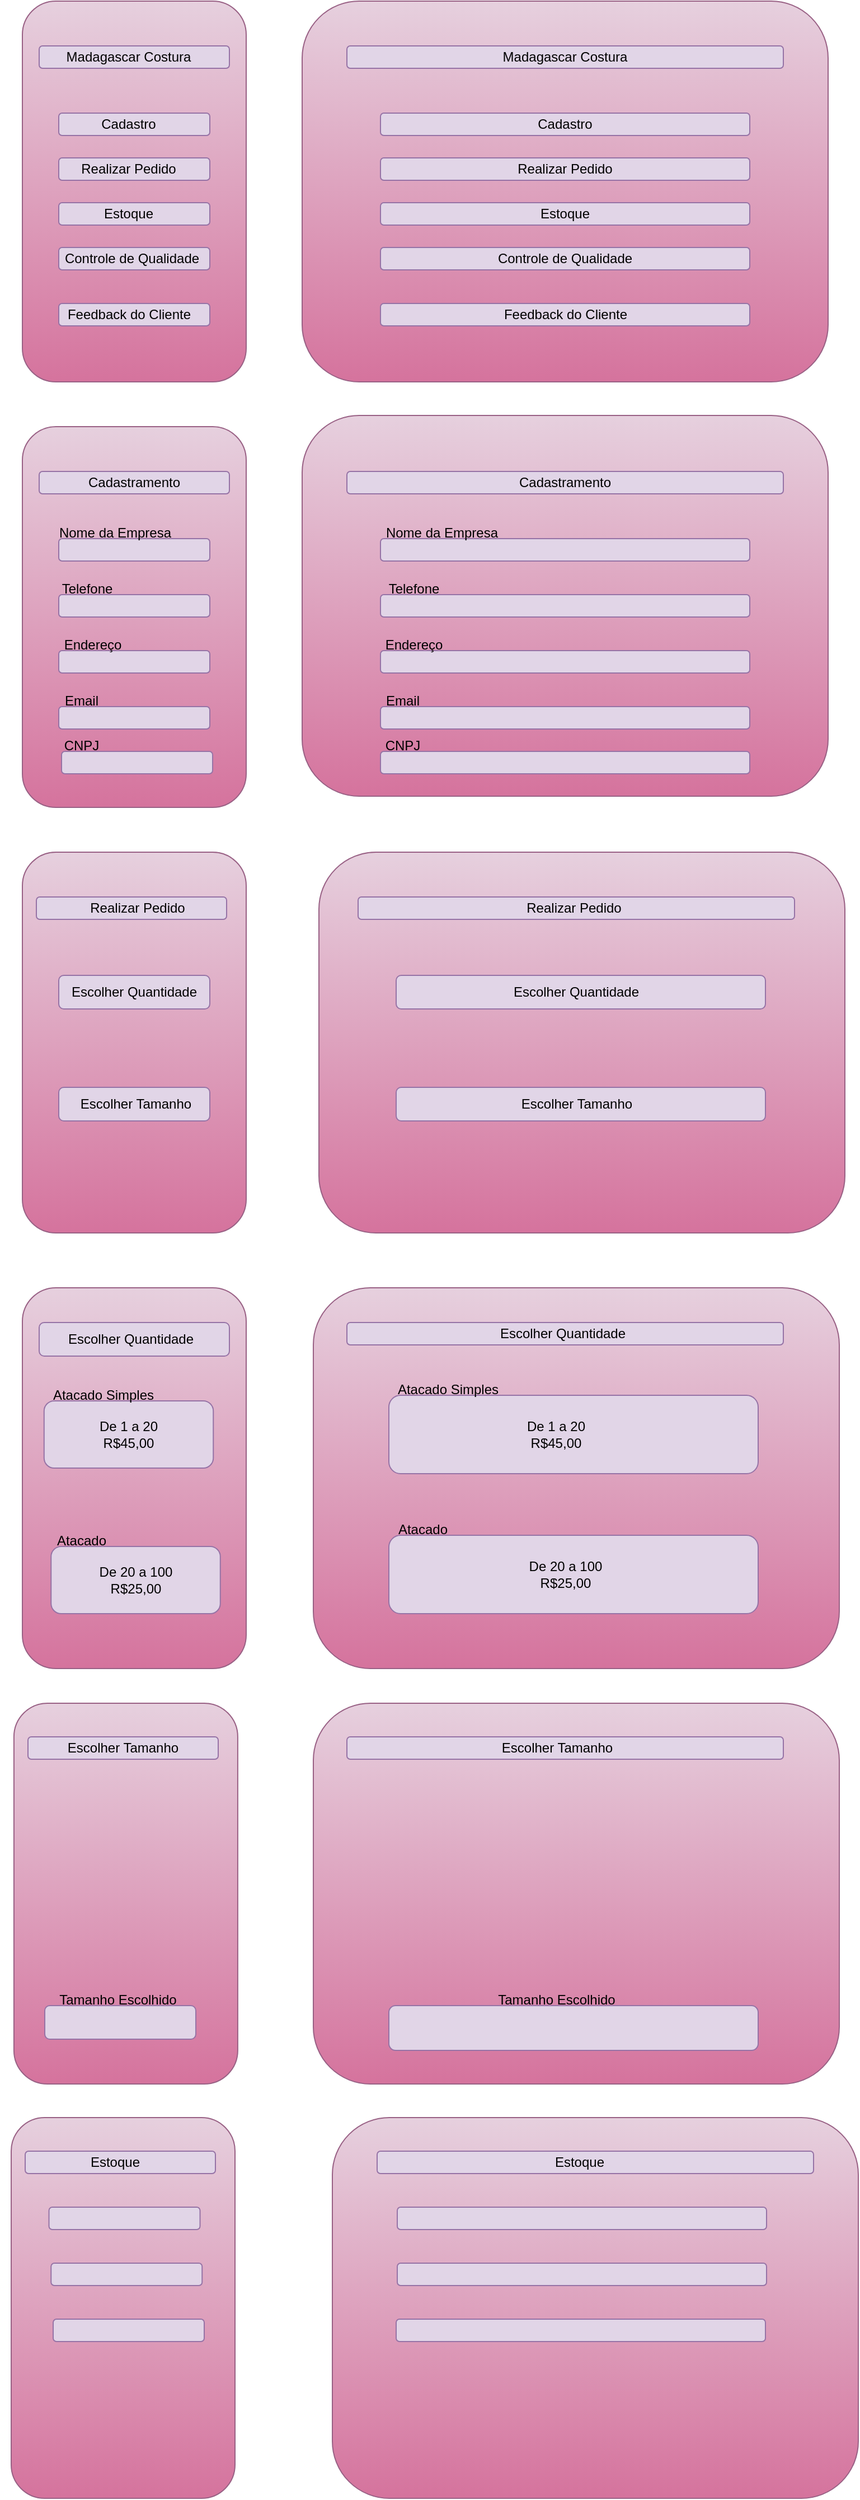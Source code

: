 <mxfile version="24.4.13" type="device">
  <diagram name="Página-1" id="l_zszc8HatbYSyrAE0Dn">
    <mxGraphModel dx="1434" dy="782" grid="1" gridSize="10" guides="1" tooltips="1" connect="1" arrows="1" fold="1" page="1" pageScale="1" pageWidth="827" pageHeight="1169" math="0" shadow="0">
      <root>
        <mxCell id="0" />
        <mxCell id="1" parent="0" />
        <mxCell id="xjNri1klXUxe7PRWAN-7-1" value="" style="rounded=1;whiteSpace=wrap;html=1;fillColor=#e6d0de;gradientColor=#d5739d;strokeColor=#996185;" parent="1" vertex="1">
          <mxGeometry x="330" y="20" width="470" height="340" as="geometry" />
        </mxCell>
        <mxCell id="xjNri1klXUxe7PRWAN-7-2" value="" style="rounded=1;whiteSpace=wrap;html=1;fillColor=#e6d0de;gradientColor=#d5739d;strokeColor=#996185;" parent="1" vertex="1">
          <mxGeometry x="80" y="20" width="200" height="340" as="geometry" />
        </mxCell>
        <mxCell id="xjNri1klXUxe7PRWAN-7-3" value="" style="rounded=1;whiteSpace=wrap;html=1;fillColor=#e6d0de;gradientColor=#d5739d;strokeColor=#996185;" parent="1" vertex="1">
          <mxGeometry x="80" y="400" width="200" height="340" as="geometry" />
        </mxCell>
        <mxCell id="xjNri1klXUxe7PRWAN-7-4" value="" style="rounded=1;whiteSpace=wrap;html=1;fillColor=#e6d0de;gradientColor=#d5739d;strokeColor=#996185;" parent="1" vertex="1">
          <mxGeometry x="330" y="390" width="470" height="340" as="geometry" />
        </mxCell>
        <mxCell id="xjNri1klXUxe7PRWAN-7-5" value="" style="rounded=1;whiteSpace=wrap;html=1;fillColor=#e6d0de;gradientColor=#d5739d;strokeColor=#996185;" parent="1" vertex="1">
          <mxGeometry x="80" y="780" width="200" height="340" as="geometry" />
        </mxCell>
        <mxCell id="xjNri1klXUxe7PRWAN-7-6" value="" style="rounded=1;whiteSpace=wrap;html=1;fillColor=#e6d0de;gradientColor=#d5739d;strokeColor=#996185;" parent="1" vertex="1">
          <mxGeometry x="345" y="780" width="470" height="340" as="geometry" />
        </mxCell>
        <mxCell id="xjNri1klXUxe7PRWAN-7-7" value="" style="rounded=1;whiteSpace=wrap;html=1;fillColor=#e6d0de;gradientColor=#d5739d;strokeColor=#996185;" parent="1" vertex="1">
          <mxGeometry x="80" y="1169" width="200" height="340" as="geometry" />
        </mxCell>
        <mxCell id="xjNri1klXUxe7PRWAN-7-8" value="" style="rounded=1;whiteSpace=wrap;html=1;fillColor=#e6d0de;gradientColor=#d5739d;strokeColor=#996185;" parent="1" vertex="1">
          <mxGeometry x="340" y="1169" width="470" height="340" as="geometry" />
        </mxCell>
        <mxCell id="xjNri1klXUxe7PRWAN-7-19" value="" style="rounded=1;whiteSpace=wrap;html=1;fillColor=#e1d5e7;strokeColor=#9673a6;" parent="1" vertex="1">
          <mxGeometry x="95" y="60" width="170" height="20" as="geometry" />
        </mxCell>
        <mxCell id="xjNri1klXUxe7PRWAN-7-20" value="" style="rounded=1;whiteSpace=wrap;html=1;fillColor=#e1d5e7;strokeColor=#9673a6;" parent="1" vertex="1">
          <mxGeometry x="95" y="1200" width="170" height="30" as="geometry" />
        </mxCell>
        <mxCell id="xjNri1klXUxe7PRWAN-7-22" value="" style="rounded=1;whiteSpace=wrap;html=1;fillColor=#e1d5e7;strokeColor=#9673a6;" parent="1" vertex="1">
          <mxGeometry x="95" y="440" width="170" height="20" as="geometry" />
        </mxCell>
        <mxCell id="xjNri1klXUxe7PRWAN-7-23" value="" style="rounded=1;whiteSpace=wrap;html=1;fillColor=#e1d5e7;strokeColor=#9673a6;" parent="1" vertex="1">
          <mxGeometry x="370" y="60" width="390" height="20" as="geometry" />
        </mxCell>
        <mxCell id="xjNri1klXUxe7PRWAN-7-24" value="" style="rounded=1;whiteSpace=wrap;html=1;fillColor=#e1d5e7;strokeColor=#9673a6;" parent="1" vertex="1">
          <mxGeometry x="370" y="440" width="390" height="20" as="geometry" />
        </mxCell>
        <mxCell id="xjNri1klXUxe7PRWAN-7-25" value="" style="rounded=1;whiteSpace=wrap;html=1;fillColor=#e1d5e7;strokeColor=#9673a6;" parent="1" vertex="1">
          <mxGeometry x="380" y="820" width="390" height="20" as="geometry" />
        </mxCell>
        <mxCell id="xjNri1klXUxe7PRWAN-7-26" value="" style="rounded=1;whiteSpace=wrap;html=1;fillColor=#e1d5e7;strokeColor=#9673a6;" parent="1" vertex="1">
          <mxGeometry x="370" y="1200" width="390" height="20" as="geometry" />
        </mxCell>
        <mxCell id="xjNri1klXUxe7PRWAN-7-27" value="Madagascar Costura" style="text;html=1;align=center;verticalAlign=middle;whiteSpace=wrap;rounded=1;" parent="1" vertex="1">
          <mxGeometry x="95" y="55" width="160" height="30" as="geometry" />
        </mxCell>
        <mxCell id="xjNri1klXUxe7PRWAN-7-28" value="Madagascar Costura" style="text;html=1;align=center;verticalAlign=middle;whiteSpace=wrap;rounded=0;" parent="1" vertex="1">
          <mxGeometry x="485" y="55" width="160" height="30" as="geometry" />
        </mxCell>
        <mxCell id="xjNri1klXUxe7PRWAN-7-29" value="" style="rounded=1;whiteSpace=wrap;html=1;fillColor=#e1d5e7;strokeColor=#9673a6;" parent="1" vertex="1">
          <mxGeometry x="112.5" y="120" width="135" height="20" as="geometry" />
        </mxCell>
        <mxCell id="xjNri1klXUxe7PRWAN-7-30" value="" style="rounded=1;whiteSpace=wrap;html=1;fillColor=#e1d5e7;strokeColor=#9673a6;" parent="1" vertex="1">
          <mxGeometry x="112.5" y="160" width="135" height="20" as="geometry" />
        </mxCell>
        <mxCell id="xjNri1klXUxe7PRWAN-7-31" value="" style="rounded=1;whiteSpace=wrap;html=1;fillColor=#e1d5e7;strokeColor=#9673a6;" parent="1" vertex="1">
          <mxGeometry x="112.5" y="200" width="135" height="20" as="geometry" />
        </mxCell>
        <mxCell id="xjNri1klXUxe7PRWAN-7-32" value="" style="rounded=1;whiteSpace=wrap;html=1;fillColor=#e1d5e7;strokeColor=#9673a6;" parent="1" vertex="1">
          <mxGeometry x="112.5" y="240" width="135" height="20" as="geometry" />
        </mxCell>
        <mxCell id="xjNri1klXUxe7PRWAN-7-33" value="" style="rounded=1;whiteSpace=wrap;html=1;fillColor=#e1d5e7;strokeColor=#9673a6;" parent="1" vertex="1">
          <mxGeometry x="112.5" y="290" width="135" height="20" as="geometry" />
        </mxCell>
        <mxCell id="xjNri1klXUxe7PRWAN-7-34" value="" style="rounded=1;whiteSpace=wrap;html=1;fillColor=#e1d5e7;strokeColor=#9673a6;" parent="1" vertex="1">
          <mxGeometry x="400" y="120" width="330" height="20" as="geometry" />
        </mxCell>
        <mxCell id="xjNri1klXUxe7PRWAN-7-35" value="" style="rounded=1;whiteSpace=wrap;html=1;fillColor=#e1d5e7;strokeColor=#9673a6;" parent="1" vertex="1">
          <mxGeometry x="400" y="160" width="330" height="20" as="geometry" />
        </mxCell>
        <mxCell id="xjNri1klXUxe7PRWAN-7-36" value="" style="rounded=1;whiteSpace=wrap;html=1;fillColor=#e1d5e7;strokeColor=#9673a6;" parent="1" vertex="1">
          <mxGeometry x="400" y="200" width="330" height="20" as="geometry" />
        </mxCell>
        <mxCell id="xjNri1klXUxe7PRWAN-7-37" value="" style="rounded=1;whiteSpace=wrap;html=1;fillColor=#e1d5e7;strokeColor=#9673a6;" parent="1" vertex="1">
          <mxGeometry x="400" y="240" width="330" height="20" as="geometry" />
        </mxCell>
        <mxCell id="xjNri1klXUxe7PRWAN-7-38" value="" style="rounded=1;whiteSpace=wrap;html=1;fillColor=#e1d5e7;strokeColor=#9673a6;" parent="1" vertex="1">
          <mxGeometry x="400" y="290" width="330" height="20" as="geometry" />
        </mxCell>
        <mxCell id="xjNri1klXUxe7PRWAN-7-39" value="Cadastro" style="text;html=1;align=center;verticalAlign=middle;whiteSpace=wrap;rounded=0;" parent="1" vertex="1">
          <mxGeometry x="145" y="115" width="60" height="30" as="geometry" />
        </mxCell>
        <mxCell id="xjNri1klXUxe7PRWAN-7-40" value="Cadastro" style="text;html=1;align=center;verticalAlign=middle;whiteSpace=wrap;rounded=0;" parent="1" vertex="1">
          <mxGeometry x="535" y="115" width="60" height="30" as="geometry" />
        </mxCell>
        <mxCell id="xjNri1klXUxe7PRWAN-7-41" value="" style="rounded=1;whiteSpace=wrap;html=1;fillColor=#e1d5e7;strokeColor=#9673a6;" parent="1" vertex="1">
          <mxGeometry x="112.5" y="650" width="135" height="20" as="geometry" />
        </mxCell>
        <mxCell id="xjNri1klXUxe7PRWAN-7-42" value="" style="rounded=1;whiteSpace=wrap;html=1;fillColor=#e1d5e7;strokeColor=#9673a6;" parent="1" vertex="1">
          <mxGeometry x="112.5" y="600" width="135" height="20" as="geometry" />
        </mxCell>
        <mxCell id="xjNri1klXUxe7PRWAN-7-43" value="" style="rounded=1;whiteSpace=wrap;html=1;fillColor=#e1d5e7;strokeColor=#9673a6;" parent="1" vertex="1">
          <mxGeometry x="112.5" y="550" width="135" height="20" as="geometry" />
        </mxCell>
        <mxCell id="xjNri1klXUxe7PRWAN-7-44" value="" style="rounded=1;whiteSpace=wrap;html=1;fillColor=#e1d5e7;strokeColor=#9673a6;" parent="1" vertex="1">
          <mxGeometry x="112.5" y="500" width="135" height="20" as="geometry" />
        </mxCell>
        <mxCell id="xjNri1klXUxe7PRWAN-7-45" value="" style="rounded=1;whiteSpace=wrap;html=1;fillColor=#e1d5e7;strokeColor=#9673a6;" parent="1" vertex="1">
          <mxGeometry x="400" y="650" width="330" height="20" as="geometry" />
        </mxCell>
        <mxCell id="xjNri1klXUxe7PRWAN-7-46" value="" style="rounded=1;whiteSpace=wrap;html=1;fillColor=#e1d5e7;strokeColor=#9673a6;" parent="1" vertex="1">
          <mxGeometry x="400" y="600" width="330" height="20" as="geometry" />
        </mxCell>
        <mxCell id="xjNri1klXUxe7PRWAN-7-47" value="" style="rounded=1;whiteSpace=wrap;html=1;fillColor=#e1d5e7;strokeColor=#9673a6;" parent="1" vertex="1">
          <mxGeometry x="400" y="550" width="330" height="20" as="geometry" />
        </mxCell>
        <mxCell id="xjNri1klXUxe7PRWAN-7-48" value="" style="rounded=1;whiteSpace=wrap;html=1;fillColor=#e1d5e7;strokeColor=#9673a6;" parent="1" vertex="1">
          <mxGeometry x="400" y="500" width="330" height="20" as="geometry" />
        </mxCell>
        <mxCell id="xjNri1klXUxe7PRWAN-7-49" value="Realizar Pedido" style="text;html=1;align=center;verticalAlign=middle;whiteSpace=wrap;rounded=0;" parent="1" vertex="1">
          <mxGeometry x="125" y="155" width="100" height="30" as="geometry" />
        </mxCell>
        <mxCell id="xjNri1klXUxe7PRWAN-7-50" value="Realizar Pedido" style="text;html=1;align=center;verticalAlign=middle;whiteSpace=wrap;rounded=0;" parent="1" vertex="1">
          <mxGeometry x="515" y="155" width="100" height="30" as="geometry" />
        </mxCell>
        <mxCell id="xjNri1klXUxe7PRWAN-7-51" value="Estoque" style="text;html=1;align=center;verticalAlign=middle;whiteSpace=wrap;rounded=0;" parent="1" vertex="1">
          <mxGeometry x="145" y="195" width="60" height="30" as="geometry" />
        </mxCell>
        <mxCell id="xjNri1klXUxe7PRWAN-7-52" value="Estoque" style="text;html=1;align=center;verticalAlign=middle;whiteSpace=wrap;rounded=0;" parent="1" vertex="1">
          <mxGeometry x="535" y="195" width="60" height="30" as="geometry" />
        </mxCell>
        <mxCell id="xjNri1klXUxe7PRWAN-7-53" value="Controle de Qualidade" style="text;html=1;align=center;verticalAlign=middle;whiteSpace=wrap;rounded=0;" parent="1" vertex="1">
          <mxGeometry x="107.5" y="235" width="140" height="30" as="geometry" />
        </mxCell>
        <mxCell id="xjNri1klXUxe7PRWAN-7-54" value="Controle de Qualidade" style="text;html=1;align=center;verticalAlign=middle;whiteSpace=wrap;rounded=0;" parent="1" vertex="1">
          <mxGeometry x="495" y="235" width="140" height="30" as="geometry" />
        </mxCell>
        <mxCell id="xjNri1klXUxe7PRWAN-7-55" value="Feedback do Cliente" style="text;html=1;align=center;verticalAlign=middle;whiteSpace=wrap;rounded=0;" parent="1" vertex="1">
          <mxGeometry x="102.5" y="285" width="145" height="30" as="geometry" />
        </mxCell>
        <mxCell id="xjNri1klXUxe7PRWAN-7-56" value="Feedback do Cliente" style="text;html=1;align=center;verticalAlign=middle;whiteSpace=wrap;rounded=0;" parent="1" vertex="1">
          <mxGeometry x="492.5" y="285" width="145" height="30" as="geometry" />
        </mxCell>
        <mxCell id="xjNri1klXUxe7PRWAN-7-57" value="Cadastramento" style="text;html=1;align=center;verticalAlign=middle;whiteSpace=wrap;rounded=0;" parent="1" vertex="1">
          <mxGeometry x="150" y="435" width="60" height="30" as="geometry" />
        </mxCell>
        <mxCell id="xjNri1klXUxe7PRWAN-7-58" value="Cadastramento" style="text;html=1;align=center;verticalAlign=middle;whiteSpace=wrap;rounded=0;" parent="1" vertex="1">
          <mxGeometry x="535" y="435" width="60" height="30" as="geometry" />
        </mxCell>
        <mxCell id="xjNri1klXUxe7PRWAN-7-59" value="Nome da Empresa" style="text;html=1;align=center;verticalAlign=middle;whiteSpace=wrap;rounded=0;" parent="1" vertex="1">
          <mxGeometry x="77.5" y="480" width="170" height="30" as="geometry" />
        </mxCell>
        <mxCell id="xjNri1klXUxe7PRWAN-7-61" value="Telefone" style="text;html=1;align=center;verticalAlign=middle;whiteSpace=wrap;rounded=0;" parent="1" vertex="1">
          <mxGeometry x="107.5" y="530" width="60" height="30" as="geometry" />
        </mxCell>
        <mxCell id="xjNri1klXUxe7PRWAN-7-62" value="Telefone" style="text;html=1;align=center;verticalAlign=middle;whiteSpace=wrap;rounded=0;" parent="1" vertex="1">
          <mxGeometry x="400" y="530" width="60" height="30" as="geometry" />
        </mxCell>
        <mxCell id="xjNri1klXUxe7PRWAN-7-63" value="Endereço" style="text;html=1;align=center;verticalAlign=middle;whiteSpace=wrap;rounded=0;" parent="1" vertex="1">
          <mxGeometry x="112.5" y="580" width="60" height="30" as="geometry" />
        </mxCell>
        <mxCell id="xjNri1klXUxe7PRWAN-7-64" value="Endereço" style="text;html=1;align=center;verticalAlign=middle;whiteSpace=wrap;rounded=0;" parent="1" vertex="1">
          <mxGeometry x="400" y="580" width="60" height="30" as="geometry" />
        </mxCell>
        <mxCell id="xjNri1klXUxe7PRWAN-7-66" value="Email" style="text;html=1;align=center;verticalAlign=middle;whiteSpace=wrap;rounded=0;" parent="1" vertex="1">
          <mxGeometry x="102.5" y="630" width="60" height="30" as="geometry" />
        </mxCell>
        <mxCell id="xjNri1klXUxe7PRWAN-7-67" value="Email" style="text;html=1;align=center;verticalAlign=middle;whiteSpace=wrap;rounded=0;" parent="1" vertex="1">
          <mxGeometry x="390" y="630" width="60" height="30" as="geometry" />
        </mxCell>
        <mxCell id="xjNri1klXUxe7PRWAN-7-68" value="" style="rounded=1;whiteSpace=wrap;html=1;fillColor=#e1d5e7;strokeColor=#9673a6;" parent="1" vertex="1">
          <mxGeometry x="112.5" y="890" width="135" height="30" as="geometry" />
        </mxCell>
        <mxCell id="xjNri1klXUxe7PRWAN-7-72" value="Realizar Pedido" style="text;html=1;align=center;verticalAlign=middle;whiteSpace=wrap;rounded=0;" parent="1" vertex="1">
          <mxGeometry x="517.5" y="815" width="110" height="30" as="geometry" />
        </mxCell>
        <mxCell id="xjNri1klXUxe7PRWAN-7-75" value="" style="rounded=1;whiteSpace=wrap;html=1;fillColor=#e1d5e7;strokeColor=#9673a6;" parent="1" vertex="1">
          <mxGeometry x="414" y="890" width="330" height="30" as="geometry" />
        </mxCell>
        <mxCell id="xjNri1klXUxe7PRWAN-7-77" value="Escolher Quantidade" style="text;html=1;align=center;verticalAlign=middle;whiteSpace=wrap;rounded=0;" parent="1" vertex="1">
          <mxGeometry x="455" y="890" width="240" height="30" as="geometry" />
        </mxCell>
        <mxCell id="xjNri1klXUxe7PRWAN-7-89" value="" style="rounded=1;whiteSpace=wrap;html=1;fillColor=#e1d5e7;strokeColor=#9673a6;" parent="1" vertex="1">
          <mxGeometry x="414" y="990" width="330" height="30" as="geometry" />
        </mxCell>
        <mxCell id="xjNri1klXUxe7PRWAN-7-92" value="Escolher Tamanho" style="text;html=1;align=center;verticalAlign=middle;whiteSpace=wrap;rounded=0;" parent="1" vertex="1">
          <mxGeometry x="497.51" y="990" width="155" height="30" as="geometry" />
        </mxCell>
        <mxCell id="xjNri1klXUxe7PRWAN-7-95" value="" style="rounded=1;whiteSpace=wrap;html=1;fillColor=#e1d5e7;strokeColor=#9673a6;" parent="1" vertex="1">
          <mxGeometry x="112.5" y="990" width="135" height="30" as="geometry" />
        </mxCell>
        <mxCell id="xjNri1klXUxe7PRWAN-7-98" value="Escolher Quantidade" style="text;html=1;align=center;verticalAlign=middle;whiteSpace=wrap;rounded=0;" parent="1" vertex="1">
          <mxGeometry x="60" y="890" width="240" height="30" as="geometry" />
        </mxCell>
        <mxCell id="xjNri1klXUxe7PRWAN-7-99" value="Escolher Tamanho" style="text;html=1;align=center;verticalAlign=middle;whiteSpace=wrap;rounded=0;" parent="1" vertex="1">
          <mxGeometry x="103.76" y="990" width="155" height="30" as="geometry" />
        </mxCell>
        <mxCell id="Hsspup0y17V4EWOW-311-7" value="" style="rounded=1;whiteSpace=wrap;html=1;fillColor=#e1d5e7;strokeColor=#9673a6;" parent="1" vertex="1">
          <mxGeometry x="99.38" y="1270" width="151.25" height="60" as="geometry" />
        </mxCell>
        <mxCell id="jxY70ayWJjnaJX3V_QoL-1" value="Escolher Quantidade" style="text;html=1;align=center;verticalAlign=middle;whiteSpace=wrap;rounded=0;" vertex="1" parent="1">
          <mxGeometry x="98.13" y="1200" width="157.5" height="30" as="geometry" />
        </mxCell>
        <mxCell id="jxY70ayWJjnaJX3V_QoL-2" value="Escolher Quantidade" style="text;html=1;align=center;verticalAlign=middle;whiteSpace=wrap;rounded=0;" vertex="1" parent="1">
          <mxGeometry x="484" y="1195" width="157.5" height="30" as="geometry" />
        </mxCell>
        <mxCell id="jxY70ayWJjnaJX3V_QoL-3" value="" style="rounded=1;whiteSpace=wrap;html=1;fillColor=#e1d5e7;strokeColor=#9673a6;" vertex="1" parent="1">
          <mxGeometry x="105.63" y="1400" width="151.25" height="60" as="geometry" />
        </mxCell>
        <mxCell id="jxY70ayWJjnaJX3V_QoL-4" value="Atacado Simples" style="text;html=1;align=center;verticalAlign=middle;whiteSpace=wrap;rounded=0;" vertex="1" parent="1">
          <mxGeometry x="95" y="1250" width="115" height="30" as="geometry" />
        </mxCell>
        <mxCell id="jxY70ayWJjnaJX3V_QoL-5" value="Atacado" style="text;html=1;align=center;verticalAlign=middle;whiteSpace=wrap;rounded=0;" vertex="1" parent="1">
          <mxGeometry x="102.5" y="1380" width="60" height="30" as="geometry" />
        </mxCell>
        <mxCell id="jxY70ayWJjnaJX3V_QoL-6" value="" style="rounded=1;whiteSpace=wrap;html=1;fillColor=#e1d5e7;strokeColor=#9673a6;" vertex="1" parent="1">
          <mxGeometry x="407.5" y="1265" width="330" height="70" as="geometry" />
        </mxCell>
        <mxCell id="jxY70ayWJjnaJX3V_QoL-9" value="De 1 a 20&lt;div&gt;R$45,00&lt;/div&gt;" style="text;html=1;align=center;verticalAlign=middle;whiteSpace=wrap;rounded=0;" vertex="1" parent="1">
          <mxGeometry x="145.01" y="1280" width="60" height="40" as="geometry" />
        </mxCell>
        <mxCell id="jxY70ayWJjnaJX3V_QoL-11" value="De 20 a 100&lt;div&gt;R$2&lt;span style=&quot;color: rgba(0, 0, 0, 0); font-family: monospace; font-size: 0px; text-align: start; text-wrap: nowrap; background-color: initial;&quot;&gt;%3CmxGraphModel%3E%3Croot%3E%3CmxCell%20id%3D%220%22%2F%3E%3CmxCell%20id%3D%221%22%20parent%3D%220%22%2F%3E%3CmxCell%20id%3D%222%22%20value%3D%22De%201%20a%2020%26lt%3Bdiv%26gt%3BR%2445%2C00%26lt%3B%2Fdiv%26gt%3B%22%20style%3D%22text%3Bhtml%3D1%3Balign%3Dcenter%3BverticalAlign%3Dmiddle%3BwhiteSpace%3Dwrap%3Brounded%3D0%3B%22%20vertex%3D%221%22%20parent%3D%221%22%3E%3CmxGeometry%20x%3D%22146.25%22%20y%3D%222400%22%20width%3D%2260%22%20height%3D%2240%22%20as%3D%22geometry%22%2F%3E%3C%2FmxCell%3E%3C%2Froot%3E%3C%2FmxGraphModel%3E&lt;/span&gt;&lt;span style=&quot;color: rgba(0, 0, 0, 0); font-family: monospace; font-size: 0px; text-align: start; text-wrap: nowrap; background-color: initial;&quot;&gt;%3CmxGraphModel%3E%3Croot%3E%3CmxCell%20id%3D%220%22%2F%3E%3CmxCell%20id%3D%221%22%20parent%3D%220%22%2F%3E%3CmxCell%20id%3D%222%22%20value%3D%22De%201%20a%2020%26lt%3Bdiv%26gt%3BR%2445%2C00%26lt%3B%2Fdiv%26gt%3B%22%20style%3D%22text%3Bhtml%3D1%3Balign%3Dcenter%3BverticalAlign%3Dmiddle%3BwhiteSpace%3Dwrap%3Brounded%3D0%3B%22%20vertex%3D%221%22%20parent%3D%221%22%3E%3CmxGeometry%20x%3D%22146.25%22%20y%3D%222400%22%20width%3D%2260%22%20height%3D%2240%22%20as%3D%22geometry%22%2F%3E%3C%2FmxCell%3E%3C%2Froot%3E%3C%2FmxGraphModel%3E&lt;/span&gt;&lt;span style=&quot;background-color: initial;&quot;&gt;5,00&lt;/span&gt;&lt;span style=&quot;color: rgba(0, 0, 0, 0); font-family: monospace; font-size: 0px; text-align: start; text-wrap: nowrap; background-color: initial;&quot;&gt;%3CmxGraphModel%3E%3Croot%3E%3CmxCell%20id%3D%220%22%2F%3E%3CmxCell%20id%3D%221%22%20parent%3D%220%22%2F%3E%3CmxCell%20id%3D%222%22%20value%3D%22De%201%20a%2020%26lt%3Bdiv%26gt%3BR%2445%2C00%26lt%3B%2Fdiv%26gt%3B%22%20style%3D%22text%3Bhtml%3D1%3Balign%3Dcenter%3BverticalAlign%3Dmiddle%3BwhiteSpace%3Dwrap%3Brounded%3D0%3B%22%20vertex%3D%221%22%20parent%3D%221%22%3E%3CmxGeometry%20x%3D%22146.25%22%20y%3D%222400%22%20width%3D%2260%22%20height%3D%2240%22%20as%3D%22geometry%22%2F%3E%3C%2FmxCell%3E%3C%2Froot%3E%3C%2FmxGraphModel%3E&lt;/span&gt;&lt;/div&gt;" style="text;html=1;align=center;verticalAlign=middle;whiteSpace=wrap;rounded=0;" vertex="1" parent="1">
          <mxGeometry x="138.76" y="1410" width="85" height="40" as="geometry" />
        </mxCell>
        <mxCell id="jxY70ayWJjnaJX3V_QoL-15" value="" style="rounded=1;whiteSpace=wrap;html=1;fillColor=#e1d5e7;strokeColor=#9673a6;" vertex="1" parent="1">
          <mxGeometry x="407.5" y="1390" width="330" height="70" as="geometry" />
        </mxCell>
        <mxCell id="jxY70ayWJjnaJX3V_QoL-17" value="Atacado" style="text;html=1;align=center;verticalAlign=middle;whiteSpace=wrap;rounded=0;" vertex="1" parent="1">
          <mxGeometry x="407.5" y="1370" width="60" height="30" as="geometry" />
        </mxCell>
        <mxCell id="jxY70ayWJjnaJX3V_QoL-18" value="De 1 a 20&lt;div&gt;R$45,00&lt;/div&gt;" style="text;html=1;align=center;verticalAlign=middle;whiteSpace=wrap;rounded=0;" vertex="1" parent="1">
          <mxGeometry x="527.49" y="1280" width="60" height="40" as="geometry" />
        </mxCell>
        <mxCell id="jxY70ayWJjnaJX3V_QoL-19" value="De 20 a 100&lt;div&gt;R$2&lt;span style=&quot;color: rgba(0, 0, 0, 0); font-family: monospace; font-size: 0px; text-align: start; text-wrap: nowrap; background-color: initial;&quot;&gt;%3CmxGraphModel%3E%3Croot%3E%3CmxCell%20id%3D%220%22%2F%3E%3CmxCell%20id%3D%221%22%20parent%3D%220%22%2F%3E%3CmxCell%20id%3D%222%22%20value%3D%22De%201%20a%2020%26lt%3Bdiv%26gt%3BR%2445%2C00%26lt%3B%2Fdiv%26gt%3B%22%20style%3D%22text%3Bhtml%3D1%3Balign%3Dcenter%3BverticalAlign%3Dmiddle%3BwhiteSpace%3Dwrap%3Brounded%3D0%3B%22%20vertex%3D%221%22%20parent%3D%221%22%3E%3CmxGeometry%20x%3D%22146.25%22%20y%3D%222400%22%20width%3D%2260%22%20height%3D%2240%22%20as%3D%22geometry%22%2F%3E%3C%2FmxCell%3E%3C%2Froot%3E%3C%2FmxGraphModel%3E&lt;/span&gt;&lt;span style=&quot;color: rgba(0, 0, 0, 0); font-family: monospace; font-size: 0px; text-align: start; text-wrap: nowrap; background-color: initial;&quot;&gt;%3CmxGraphModel%3E%3Croot%3E%3CmxCell%20id%3D%220%22%2F%3E%3CmxCell%20id%3D%221%22%20parent%3D%220%22%2F%3E%3CmxCell%20id%3D%222%22%20value%3D%22De%201%20a%2020%26lt%3Bdiv%26gt%3BR%2445%2C00%26lt%3B%2Fdiv%26gt%3B%22%20style%3D%22text%3Bhtml%3D1%3Balign%3Dcenter%3BverticalAlign%3Dmiddle%3BwhiteSpace%3Dwrap%3Brounded%3D0%3B%22%20vertex%3D%221%22%20parent%3D%221%22%3E%3CmxGeometry%20x%3D%22146.25%22%20y%3D%222400%22%20width%3D%2260%22%20height%3D%2240%22%20as%3D%22geometry%22%2F%3E%3C%2FmxCell%3E%3C%2Froot%3E%3C%2FmxGraphModel%3E&lt;/span&gt;&lt;span style=&quot;background-color: initial;&quot;&gt;5,00&lt;/span&gt;&lt;span style=&quot;color: rgba(0, 0, 0, 0); font-family: monospace; font-size: 0px; text-align: start; text-wrap: nowrap; background-color: initial;&quot;&gt;%3CmxGraphModel%3E%3Croot%3E%3CmxCell%20id%3D%220%22%2F%3E%3CmxCell%20id%3D%221%22%20parent%3D%220%22%2F%3E%3CmxCell%20id%3D%222%22%20value%3D%22De%201%20a%2020%26lt%3Bdiv%26gt%3BR%2445%2C00%26lt%3B%2Fdiv%26gt%3B%22%20style%3D%22text%3Bhtml%3D1%3Balign%3Dcenter%3BverticalAlign%3Dmiddle%3BwhiteSpace%3Dwrap%3Brounded%3D0%3B%22%20vertex%3D%221%22%20parent%3D%221%22%3E%3CmxGeometry%20x%3D%22146.25%22%20y%3D%222400%22%20width%3D%2260%22%20height%3D%2240%22%20as%3D%22geometry%22%2F%3E%3C%2FmxCell%3E%3C%2Froot%3E%3C%2FmxGraphModel%3E&lt;/span&gt;&lt;/div&gt;" style="text;html=1;align=center;verticalAlign=middle;whiteSpace=wrap;rounded=0;" vertex="1" parent="1">
          <mxGeometry x="522.5" y="1405" width="85" height="40" as="geometry" />
        </mxCell>
        <mxCell id="jxY70ayWJjnaJX3V_QoL-20" value="" style="rounded=1;whiteSpace=wrap;html=1;fillColor=#e6d0de;gradientColor=#d5739d;strokeColor=#996185;" vertex="1" parent="1">
          <mxGeometry x="72.45" y="1540" width="200" height="340" as="geometry" />
        </mxCell>
        <mxCell id="jxY70ayWJjnaJX3V_QoL-21" value="" style="rounded=1;whiteSpace=wrap;html=1;fillColor=#e6d0de;gradientColor=#d5739d;strokeColor=#996185;" vertex="1" parent="1">
          <mxGeometry x="340" y="1540" width="470" height="340" as="geometry" />
        </mxCell>
        <mxCell id="jxY70ayWJjnaJX3V_QoL-22" value="" style="rounded=1;whiteSpace=wrap;html=1;fillColor=#e1d5e7;strokeColor=#9673a6;" vertex="1" parent="1">
          <mxGeometry x="370" y="1570" width="390" height="20" as="geometry" />
        </mxCell>
        <mxCell id="jxY70ayWJjnaJX3V_QoL-24" value="" style="rounded=1;whiteSpace=wrap;html=1;fillColor=#e1d5e7;strokeColor=#9673a6;" vertex="1" parent="1">
          <mxGeometry x="85" y="1570" width="170" height="20" as="geometry" />
        </mxCell>
        <mxCell id="jxY70ayWJjnaJX3V_QoL-29" value="Escolher Tamanho" style="text;html=1;align=center;verticalAlign=middle;whiteSpace=wrap;rounded=0;" vertex="1" parent="1">
          <mxGeometry x="105" y="1565" width="130" height="30" as="geometry" />
        </mxCell>
        <mxCell id="jxY70ayWJjnaJX3V_QoL-30" value="Escolher Tamanho" style="text;html=1;align=center;verticalAlign=middle;whiteSpace=wrap;rounded=0;" vertex="1" parent="1">
          <mxGeometry x="492.5" y="1565" width="130" height="30" as="geometry" />
        </mxCell>
        <mxCell id="jxY70ayWJjnaJX3V_QoL-31" value="" style="rounded=1;whiteSpace=wrap;html=1;fillColor=#e1d5e7;strokeColor=#9673a6;" vertex="1" parent="1">
          <mxGeometry x="100" y="1810" width="135" height="30" as="geometry" />
        </mxCell>
        <mxCell id="jxY70ayWJjnaJX3V_QoL-32" value="" style="rounded=1;whiteSpace=wrap;html=1;fillColor=#e1d5e7;strokeColor=#9673a6;" vertex="1" parent="1">
          <mxGeometry x="407.5" y="1810" width="330" height="40" as="geometry" />
        </mxCell>
        <mxCell id="jxY70ayWJjnaJX3V_QoL-34" value="Nome da Empresa" style="text;html=1;align=center;verticalAlign=middle;whiteSpace=wrap;rounded=0;" vertex="1" parent="1">
          <mxGeometry x="370" y="480" width="170" height="30" as="geometry" />
        </mxCell>
        <mxCell id="jxY70ayWJjnaJX3V_QoL-35" value="" style="rounded=1;whiteSpace=wrap;html=1;fillColor=#e1d5e7;strokeColor=#9673a6;" vertex="1" parent="1">
          <mxGeometry x="400" y="690" width="330" height="20" as="geometry" />
        </mxCell>
        <mxCell id="jxY70ayWJjnaJX3V_QoL-36" value="" style="rounded=1;whiteSpace=wrap;html=1;fillColor=#e1d5e7;strokeColor=#9673a6;" vertex="1" parent="1">
          <mxGeometry x="115" y="690" width="135" height="20" as="geometry" />
        </mxCell>
        <mxCell id="jxY70ayWJjnaJX3V_QoL-37" value="CNPJ" style="text;html=1;align=center;verticalAlign=middle;whiteSpace=wrap;rounded=0;" vertex="1" parent="1">
          <mxGeometry x="102.5" y="670" width="60" height="30" as="geometry" />
        </mxCell>
        <mxCell id="jxY70ayWJjnaJX3V_QoL-38" value="CNPJ" style="text;html=1;align=center;verticalAlign=middle;whiteSpace=wrap;rounded=0;" vertex="1" parent="1">
          <mxGeometry x="390" y="670" width="60" height="30" as="geometry" />
        </mxCell>
        <mxCell id="jxY70ayWJjnaJX3V_QoL-39" value="Atacado Simples" style="text;html=1;align=center;verticalAlign=middle;whiteSpace=wrap;rounded=0;" vertex="1" parent="1">
          <mxGeometry x="402.5" y="1240" width="115" height="40" as="geometry" />
        </mxCell>
        <mxCell id="jxY70ayWJjnaJX3V_QoL-40" value="Tamanho Escolhido" style="text;html=1;align=center;verticalAlign=middle;whiteSpace=wrap;rounded=0;" vertex="1" parent="1">
          <mxGeometry x="74.38" y="1790" width="182.5" height="30" as="geometry" />
        </mxCell>
        <mxCell id="jxY70ayWJjnaJX3V_QoL-41" value="Tamanho Escolhido" style="text;html=1;align=center;verticalAlign=middle;whiteSpace=wrap;rounded=0;" vertex="1" parent="1">
          <mxGeometry x="466.24" y="1790" width="182.5" height="30" as="geometry" />
        </mxCell>
        <mxCell id="jxY70ayWJjnaJX3V_QoL-42" value="" style="shape=image;verticalLabelPosition=bottom;labelBackgroundColor=default;verticalAlign=top;aspect=fixed;imageAspect=0;image=https://i.pinimg.com/736x/e4/7c/d9/e47cd9bd39bd21a233b2aabe55b942eb.jpg;" vertex="1" parent="1">
          <mxGeometry x="432.26" y="1620" width="285.49" height="159.81" as="geometry" />
        </mxCell>
        <mxCell id="jxY70ayWJjnaJX3V_QoL-43" value="" style="shape=image;verticalLabelPosition=bottom;labelBackgroundColor=default;verticalAlign=top;aspect=fixed;imageAspect=0;image=https://i.pinimg.com/736x/e4/7c/d9/e47cd9bd39bd21a233b2aabe55b942eb.jpg;" vertex="1" parent="1">
          <mxGeometry x="80" y="1640" width="184.9" height="103.5" as="geometry" />
        </mxCell>
        <mxCell id="jxY70ayWJjnaJX3V_QoL-44" value="" style="rounded=1;whiteSpace=wrap;html=1;fillColor=#e6d0de;gradientColor=#d5739d;strokeColor=#996185;" vertex="1" parent="1">
          <mxGeometry x="70" y="1910" width="200" height="340" as="geometry" />
        </mxCell>
        <mxCell id="jxY70ayWJjnaJX3V_QoL-45" value="" style="rounded=1;whiteSpace=wrap;html=1;fillColor=#e6d0de;gradientColor=#d5739d;strokeColor=#996185;" vertex="1" parent="1">
          <mxGeometry x="357" y="1910" width="470" height="340" as="geometry" />
        </mxCell>
        <mxCell id="jxY70ayWJjnaJX3V_QoL-46" value="" style="rounded=1;whiteSpace=wrap;html=1;fillColor=#e1d5e7;strokeColor=#9673a6;" vertex="1" parent="1">
          <mxGeometry x="397" y="1940" width="390" height="20" as="geometry" />
        </mxCell>
        <mxCell id="jxY70ayWJjnaJX3V_QoL-47" value="" style="rounded=1;whiteSpace=wrap;html=1;fillColor=#e1d5e7;strokeColor=#9673a6;" vertex="1" parent="1">
          <mxGeometry x="92.5" y="820" width="170" height="20" as="geometry" />
        </mxCell>
        <mxCell id="jxY70ayWJjnaJX3V_QoL-48" value="" style="rounded=1;whiteSpace=wrap;html=1;fillColor=#e1d5e7;strokeColor=#9673a6;" vertex="1" parent="1">
          <mxGeometry x="82.5" y="1940" width="170" height="20" as="geometry" />
        </mxCell>
        <mxCell id="jxY70ayWJjnaJX3V_QoL-50" value="Realizar Pedido" style="text;html=1;align=center;verticalAlign=middle;whiteSpace=wrap;rounded=0;" vertex="1" parent="1">
          <mxGeometry x="127.5" y="815" width="110" height="30" as="geometry" />
        </mxCell>
        <mxCell id="jxY70ayWJjnaJX3V_QoL-51" value="Estoque" style="text;html=1;align=center;verticalAlign=middle;whiteSpace=wrap;rounded=0;" vertex="1" parent="1">
          <mxGeometry x="132.5" y="1935" width="60" height="30" as="geometry" />
        </mxCell>
        <mxCell id="jxY70ayWJjnaJX3V_QoL-52" value="Estoque" style="text;html=1;align=center;verticalAlign=middle;whiteSpace=wrap;rounded=0;" vertex="1" parent="1">
          <mxGeometry x="547.5" y="1935" width="60" height="30" as="geometry" />
        </mxCell>
        <mxCell id="jxY70ayWJjnaJX3V_QoL-53" value="" style="rounded=1;whiteSpace=wrap;html=1;fillColor=#e1d5e7;strokeColor=#9673a6;" vertex="1" parent="1">
          <mxGeometry x="415" y="1990" width="330" height="20" as="geometry" />
        </mxCell>
        <mxCell id="jxY70ayWJjnaJX3V_QoL-54" value="" style="rounded=1;whiteSpace=wrap;html=1;fillColor=#e1d5e7;strokeColor=#9673a6;" vertex="1" parent="1">
          <mxGeometry x="103.76" y="1990" width="135" height="20" as="geometry" />
        </mxCell>
        <mxCell id="jxY70ayWJjnaJX3V_QoL-55" value="" style="rounded=1;whiteSpace=wrap;html=1;fillColor=#e1d5e7;strokeColor=#9673a6;" vertex="1" parent="1">
          <mxGeometry x="415" y="2040" width="330" height="20" as="geometry" />
        </mxCell>
        <mxCell id="jxY70ayWJjnaJX3V_QoL-56" value="" style="rounded=1;whiteSpace=wrap;html=1;fillColor=#e1d5e7;strokeColor=#9673a6;" vertex="1" parent="1">
          <mxGeometry x="105.63" y="2040" width="135" height="20" as="geometry" />
        </mxCell>
        <mxCell id="jxY70ayWJjnaJX3V_QoL-57" value="" style="rounded=1;whiteSpace=wrap;html=1;fillColor=#e1d5e7;strokeColor=#9673a6;" vertex="1" parent="1">
          <mxGeometry x="414" y="2090" width="330" height="20" as="geometry" />
        </mxCell>
        <mxCell id="jxY70ayWJjnaJX3V_QoL-58" value="" style="rounded=1;whiteSpace=wrap;html=1;fillColor=#e1d5e7;strokeColor=#9673a6;" vertex="1" parent="1">
          <mxGeometry x="107.5" y="2090" width="135" height="20" as="geometry" />
        </mxCell>
      </root>
    </mxGraphModel>
  </diagram>
</mxfile>

